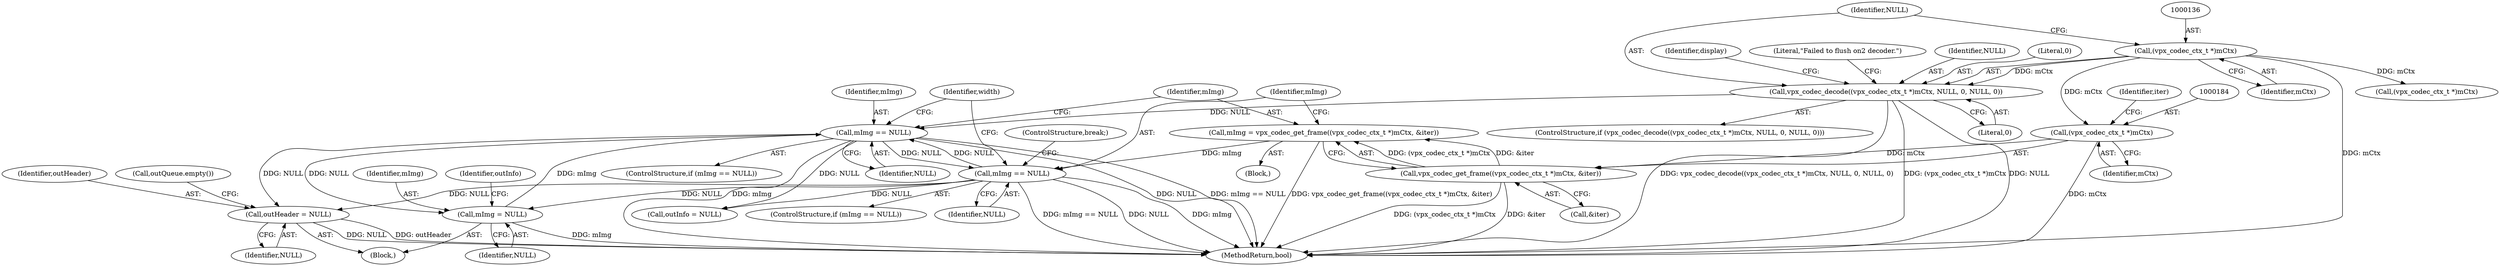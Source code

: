 digraph "0_Android_f9ed2fe6d61259e779a37d4c2d7edb33a1c1f8ba@pointer" {
"1000365" [label="(Call,outHeader = NULL)"];
"1000176" [label="(Call,mImg == NULL)"];
"1000350" [label="(Call,mImg = NULL)"];
"1000189" [label="(Call,mImg == NULL)"];
"1000180" [label="(Call,mImg = vpx_codec_get_frame((vpx_codec_ctx_t *)mCtx, &iter))"];
"1000182" [label="(Call,vpx_codec_get_frame((vpx_codec_ctx_t *)mCtx, &iter))"];
"1000183" [label="(Call,(vpx_codec_ctx_t *)mCtx)"];
"1000135" [label="(Call,(vpx_codec_ctx_t *)mCtx)"];
"1000134" [label="(Call,vpx_codec_decode((vpx_codec_ctx_t *)mCtx, NULL, 0, NULL, 0))"];
"1000138" [label="(Identifier,NULL)"];
"1000191" [label="(Identifier,NULL)"];
"1000149" [label="(Identifier,display)"];
"1000183" [label="(Call,(vpx_codec_ctx_t *)mCtx)"];
"1000180" [label="(Call,mImg = vpx_codec_get_frame((vpx_codec_ctx_t *)mCtx, &iter))"];
"1000366" [label="(Identifier,outHeader)"];
"1000137" [label="(Identifier,mCtx)"];
"1000163" [label="(Call,(vpx_codec_ctx_t *)mCtx)"];
"1000141" [label="(Literal,0)"];
"1000367" [label="(Identifier,NULL)"];
"1000193" [label="(ControlStructure,break;)"];
"1000182" [label="(Call,vpx_codec_get_frame((vpx_codec_ctx_t *)mCtx, &iter))"];
"1000173" [label="(Call,outQueue.empty())"];
"1000176" [label="(Call,mImg == NULL)"];
"1000177" [label="(Identifier,mImg)"];
"1000365" [label="(Call,outHeader = NULL)"];
"1000351" [label="(Identifier,mImg)"];
"1000179" [label="(Block,)"];
"1000144" [label="(Literal,\"Failed to flush on2 decoder.\")"];
"1000355" [label="(Identifier,outInfo)"];
"1000189" [label="(Call,mImg == NULL)"];
"1000181" [label="(Identifier,mImg)"];
"1000350" [label="(Call,mImg = NULL)"];
"1000190" [label="(Identifier,mImg)"];
"1000188" [label="(ControlStructure,if (mImg == NULL))"];
"1000187" [label="(Identifier,iter)"];
"1000178" [label="(Identifier,NULL)"];
"1000185" [label="(Identifier,mCtx)"];
"1000140" [label="(Identifier,NULL)"];
"1000134" [label="(Call,vpx_codec_decode((vpx_codec_ctx_t *)mCtx, NULL, 0, NULL, 0))"];
"1000416" [label="(MethodReturn,bool)"];
"1000360" [label="(Call,outInfo = NULL)"];
"1000352" [label="(Identifier,NULL)"];
"1000135" [label="(Call,(vpx_codec_ctx_t *)mCtx)"];
"1000133" [label="(ControlStructure,if (vpx_codec_decode((vpx_codec_ctx_t *)mCtx, NULL, 0, NULL, 0)))"];
"1000139" [label="(Literal,0)"];
"1000175" [label="(ControlStructure,if (mImg == NULL))"];
"1000186" [label="(Call,&iter)"];
"1000174" [label="(Block,)"];
"1000196" [label="(Identifier,width)"];
"1000365" -> "1000174"  [label="AST: "];
"1000365" -> "1000367"  [label="CFG: "];
"1000366" -> "1000365"  [label="AST: "];
"1000367" -> "1000365"  [label="AST: "];
"1000173" -> "1000365"  [label="CFG: "];
"1000365" -> "1000416"  [label="DDG: NULL"];
"1000365" -> "1000416"  [label="DDG: outHeader"];
"1000176" -> "1000365"  [label="DDG: NULL"];
"1000189" -> "1000365"  [label="DDG: NULL"];
"1000176" -> "1000175"  [label="AST: "];
"1000176" -> "1000178"  [label="CFG: "];
"1000177" -> "1000176"  [label="AST: "];
"1000178" -> "1000176"  [label="AST: "];
"1000181" -> "1000176"  [label="CFG: "];
"1000196" -> "1000176"  [label="CFG: "];
"1000176" -> "1000416"  [label="DDG: NULL"];
"1000176" -> "1000416"  [label="DDG: mImg == NULL"];
"1000176" -> "1000416"  [label="DDG: mImg"];
"1000350" -> "1000176"  [label="DDG: mImg"];
"1000134" -> "1000176"  [label="DDG: NULL"];
"1000189" -> "1000176"  [label="DDG: NULL"];
"1000176" -> "1000189"  [label="DDG: NULL"];
"1000176" -> "1000350"  [label="DDG: NULL"];
"1000176" -> "1000360"  [label="DDG: NULL"];
"1000350" -> "1000174"  [label="AST: "];
"1000350" -> "1000352"  [label="CFG: "];
"1000351" -> "1000350"  [label="AST: "];
"1000352" -> "1000350"  [label="AST: "];
"1000355" -> "1000350"  [label="CFG: "];
"1000350" -> "1000416"  [label="DDG: mImg"];
"1000189" -> "1000350"  [label="DDG: NULL"];
"1000189" -> "1000188"  [label="AST: "];
"1000189" -> "1000191"  [label="CFG: "];
"1000190" -> "1000189"  [label="AST: "];
"1000191" -> "1000189"  [label="AST: "];
"1000193" -> "1000189"  [label="CFG: "];
"1000196" -> "1000189"  [label="CFG: "];
"1000189" -> "1000416"  [label="DDG: mImg"];
"1000189" -> "1000416"  [label="DDG: mImg == NULL"];
"1000189" -> "1000416"  [label="DDG: NULL"];
"1000180" -> "1000189"  [label="DDG: mImg"];
"1000189" -> "1000360"  [label="DDG: NULL"];
"1000180" -> "1000179"  [label="AST: "];
"1000180" -> "1000182"  [label="CFG: "];
"1000181" -> "1000180"  [label="AST: "];
"1000182" -> "1000180"  [label="AST: "];
"1000190" -> "1000180"  [label="CFG: "];
"1000180" -> "1000416"  [label="DDG: vpx_codec_get_frame((vpx_codec_ctx_t *)mCtx, &iter)"];
"1000182" -> "1000180"  [label="DDG: (vpx_codec_ctx_t *)mCtx"];
"1000182" -> "1000180"  [label="DDG: &iter"];
"1000182" -> "1000186"  [label="CFG: "];
"1000183" -> "1000182"  [label="AST: "];
"1000186" -> "1000182"  [label="AST: "];
"1000182" -> "1000416"  [label="DDG: &iter"];
"1000182" -> "1000416"  [label="DDG: (vpx_codec_ctx_t *)mCtx"];
"1000183" -> "1000182"  [label="DDG: mCtx"];
"1000183" -> "1000185"  [label="CFG: "];
"1000184" -> "1000183"  [label="AST: "];
"1000185" -> "1000183"  [label="AST: "];
"1000187" -> "1000183"  [label="CFG: "];
"1000183" -> "1000416"  [label="DDG: mCtx"];
"1000135" -> "1000183"  [label="DDG: mCtx"];
"1000135" -> "1000134"  [label="AST: "];
"1000135" -> "1000137"  [label="CFG: "];
"1000136" -> "1000135"  [label="AST: "];
"1000137" -> "1000135"  [label="AST: "];
"1000138" -> "1000135"  [label="CFG: "];
"1000135" -> "1000416"  [label="DDG: mCtx"];
"1000135" -> "1000134"  [label="DDG: mCtx"];
"1000135" -> "1000163"  [label="DDG: mCtx"];
"1000134" -> "1000133"  [label="AST: "];
"1000134" -> "1000141"  [label="CFG: "];
"1000138" -> "1000134"  [label="AST: "];
"1000139" -> "1000134"  [label="AST: "];
"1000140" -> "1000134"  [label="AST: "];
"1000141" -> "1000134"  [label="AST: "];
"1000144" -> "1000134"  [label="CFG: "];
"1000149" -> "1000134"  [label="CFG: "];
"1000134" -> "1000416"  [label="DDG: NULL"];
"1000134" -> "1000416"  [label="DDG: vpx_codec_decode((vpx_codec_ctx_t *)mCtx, NULL, 0, NULL, 0)"];
"1000134" -> "1000416"  [label="DDG: (vpx_codec_ctx_t *)mCtx"];
}
